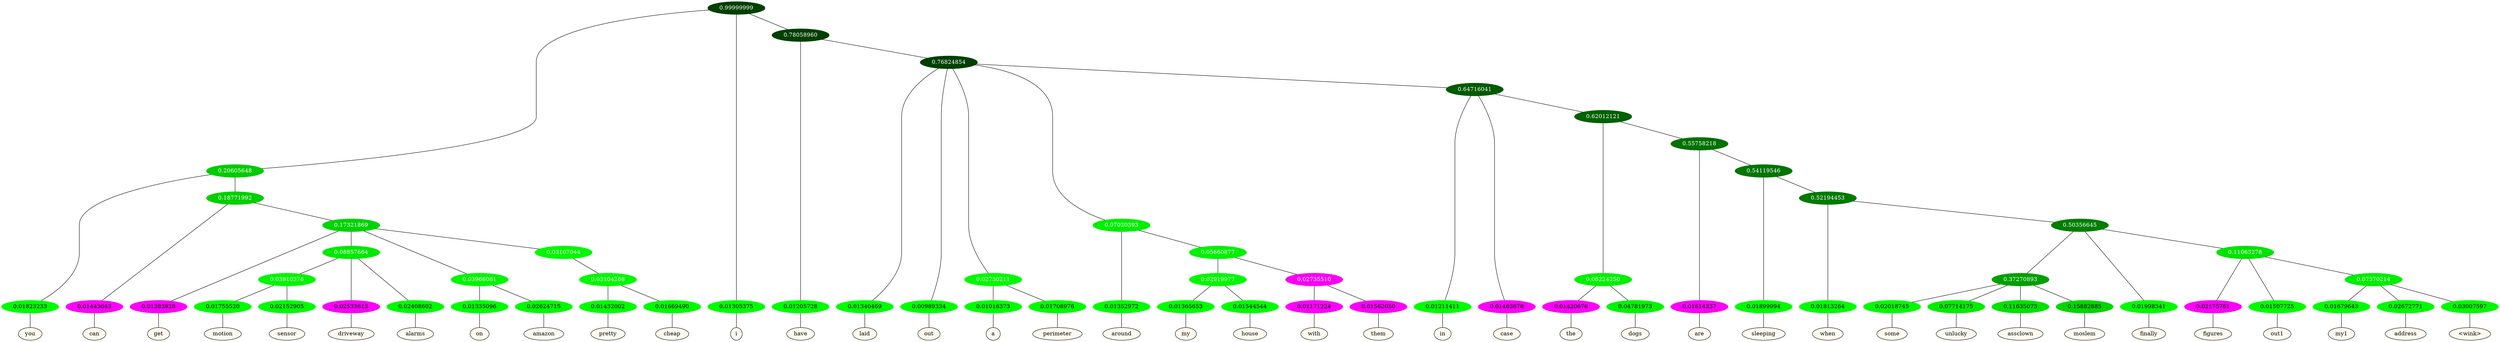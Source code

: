 graph {
	node [format=png height=0.15 nodesep=0.001 ordering=out overlap=prism overlap_scaling=0.01 ranksep=0.001 ratio=0.2 style=filled width=0.15]
	{
		rank=same
		a_w_4 [label=you color=black fillcolor=floralwhite style="filled,solid"]
		a_w_8 [label=can color=black fillcolor=floralwhite style="filled,solid"]
		a_w_15 [label=get color=black fillcolor=floralwhite style="filled,solid"]
		a_w_36 [label=motion color=black fillcolor=floralwhite style="filled,solid"]
		a_w_37 [label=sensor color=black fillcolor=floralwhite style="filled,solid"]
		a_w_27 [label=driveway color=black fillcolor=floralwhite style="filled,solid"]
		a_w_28 [label=alarms color=black fillcolor=floralwhite style="filled,solid"]
		a_w_29 [label=on color=black fillcolor=floralwhite style="filled,solid"]
		a_w_30 [label=amazon color=black fillcolor=floralwhite style="filled,solid"]
		a_w_38 [label=pretty color=black fillcolor=floralwhite style="filled,solid"]
		a_w_39 [label=cheap color=black fillcolor=floralwhite style="filled,solid"]
		a_w_2 [label=i color=black fillcolor=floralwhite style="filled,solid"]
		a_w_6 [label=have color=black fillcolor=floralwhite style="filled,solid"]
		a_w_10 [label=laid color=black fillcolor=floralwhite style="filled,solid"]
		a_w_11 [label=out color=black fillcolor=floralwhite style="filled,solid"]
		a_w_19 [label=a color=black fillcolor=floralwhite style="filled,solid"]
		a_w_20 [label=perimeter color=black fillcolor=floralwhite style="filled,solid"]
		a_w_21 [label=around color=black fillcolor=floralwhite style="filled,solid"]
		a_w_40 [label=my color=black fillcolor=floralwhite style="filled,solid"]
		a_w_41 [label=house color=black fillcolor=floralwhite style="filled,solid"]
		a_w_42 [label=with color=black fillcolor=floralwhite style="filled,solid"]
		a_w_43 [label=them color=black fillcolor=floralwhite style="filled,solid"]
		a_w_23 [label=in color=black fillcolor=floralwhite style="filled,solid"]
		a_w_24 [label=case color=black fillcolor=floralwhite style="filled,solid"]
		a_w_44 [label=the color=black fillcolor=floralwhite style="filled,solid"]
		a_w_45 [label=dogs color=black fillcolor=floralwhite style="filled,solid"]
		a_w_46 [label=are color=black fillcolor=floralwhite style="filled,solid"]
		a_w_48 [label=sleeping color=black fillcolor=floralwhite style="filled,solid"]
		a_w_50 [label=when color=black fillcolor=floralwhite style="filled,solid"]
		a_w_55 [label=some color=black fillcolor=floralwhite style="filled,solid"]
		a_w_56 [label=unlucky color=black fillcolor=floralwhite style="filled,solid"]
		a_w_57 [label=assclown color=black fillcolor=floralwhite style="filled,solid"]
		a_w_58 [label=moslem color=black fillcolor=floralwhite style="filled,solid"]
		a_w_53 [label=finally color=black fillcolor=floralwhite style="filled,solid"]
		a_w_59 [label=figures color=black fillcolor=floralwhite style="filled,solid"]
		a_w_60 [label=out1 color=black fillcolor=floralwhite style="filled,solid"]
		a_w_62 [label=my1 color=black fillcolor=floralwhite style="filled,solid"]
		a_w_63 [label=address color=black fillcolor=floralwhite style="filled,solid"]
		a_w_64 [label="\<wink\>" color=black fillcolor=floralwhite style="filled,solid"]
	}
	a_n_4 -- a_w_4
	a_n_8 -- a_w_8
	a_n_15 -- a_w_15
	a_n_36 -- a_w_36
	a_n_37 -- a_w_37
	a_n_27 -- a_w_27
	a_n_28 -- a_w_28
	a_n_29 -- a_w_29
	a_n_30 -- a_w_30
	a_n_38 -- a_w_38
	a_n_39 -- a_w_39
	a_n_2 -- a_w_2
	a_n_6 -- a_w_6
	a_n_10 -- a_w_10
	a_n_11 -- a_w_11
	a_n_19 -- a_w_19
	a_n_20 -- a_w_20
	a_n_21 -- a_w_21
	a_n_40 -- a_w_40
	a_n_41 -- a_w_41
	a_n_42 -- a_w_42
	a_n_43 -- a_w_43
	a_n_23 -- a_w_23
	a_n_24 -- a_w_24
	a_n_44 -- a_w_44
	a_n_45 -- a_w_45
	a_n_46 -- a_w_46
	a_n_48 -- a_w_48
	a_n_50 -- a_w_50
	a_n_55 -- a_w_55
	a_n_56 -- a_w_56
	a_n_57 -- a_w_57
	a_n_58 -- a_w_58
	a_n_53 -- a_w_53
	a_n_59 -- a_w_59
	a_n_60 -- a_w_60
	a_n_62 -- a_w_62
	a_n_63 -- a_w_63
	a_n_64 -- a_w_64
	{
		rank=same
		a_n_4 [label=0.01823233 color="0.334 1.000 0.982" fontcolor=black]
		a_n_8 [label=0.01443643 color="0.835 1.000 0.986" fontcolor=black]
		a_n_15 [label=0.01383928 color="0.835 1.000 0.986" fontcolor=black]
		a_n_36 [label=0.01755520 color="0.334 1.000 0.982" fontcolor=black]
		a_n_37 [label=0.02152905 color="0.334 1.000 0.978" fontcolor=black]
		a_n_27 [label=0.02533613 color="0.835 1.000 0.975" fontcolor=black]
		a_n_28 [label=0.02408602 color="0.334 1.000 0.976" fontcolor=black]
		a_n_29 [label=0.01335096 color="0.334 1.000 0.987" fontcolor=black]
		a_n_30 [label=0.02624715 color="0.334 1.000 0.974" fontcolor=black]
		a_n_38 [label=0.01432002 color="0.334 1.000 0.986" fontcolor=black]
		a_n_39 [label=0.01669490 color="0.334 1.000 0.983" fontcolor=black]
		a_n_2 [label=0.01305375 color="0.334 1.000 0.987" fontcolor=black]
		a_n_6 [label=0.01205728 color="0.334 1.000 0.988" fontcolor=black]
		a_n_10 [label=0.01340469 color="0.334 1.000 0.987" fontcolor=black]
		a_n_11 [label=0.00989334 color="0.334 1.000 0.990" fontcolor=black]
		a_n_19 [label=0.01016373 color="0.334 1.000 0.990" fontcolor=black]
		a_n_20 [label=0.01708976 color="0.334 1.000 0.983" fontcolor=black]
		a_n_21 [label=0.01352972 color="0.334 1.000 0.986" fontcolor=black]
		a_n_40 [label=0.01365653 color="0.334 1.000 0.986" fontcolor=black]
		a_n_41 [label=0.01544544 color="0.334 1.000 0.985" fontcolor=black]
		a_n_42 [label=0.01171224 color="0.835 1.000 0.988" fontcolor=black]
		a_n_43 [label=0.01562050 color="0.835 1.000 0.984" fontcolor=black]
		a_n_23 [label=0.01211411 color="0.334 1.000 0.988" fontcolor=black]
		a_n_24 [label=0.01463878 color="0.835 1.000 0.985" fontcolor=black]
		a_n_44 [label=0.01420676 color="0.835 1.000 0.986" fontcolor=black]
		a_n_45 [label=0.04781973 color="0.334 1.000 0.952" fontcolor=black]
		a_n_46 [label=0.01614337 color="0.835 1.000 0.984" fontcolor=black]
		a_n_48 [label=0.01899994 color="0.334 1.000 0.981" fontcolor=black]
		a_n_50 [label=0.01813264 color="0.334 1.000 0.982" fontcolor=black]
		a_n_55 [label=0.02018745 color="0.334 1.000 0.980" fontcolor=black]
		a_n_56 [label=0.07714175 color="0.334 1.000 0.923" fontcolor=black]
		a_n_57 [label=0.11635073 color="0.334 1.000 0.884" fontcolor=black]
		a_n_58 [label=0.15882885 color="0.334 1.000 0.841" fontcolor=black]
		a_n_53 [label=0.01998341 color="0.334 1.000 0.980" fontcolor=black]
		a_n_59 [label=0.02175761 color="0.835 1.000 0.978" fontcolor=black]
		a_n_60 [label=0.01507725 color="0.334 1.000 0.985" fontcolor=black]
		a_n_62 [label=0.01679643 color="0.334 1.000 0.983" fontcolor=black]
		a_n_63 [label=0.02672771 color="0.334 1.000 0.973" fontcolor=black]
		a_n_64 [label=0.03007597 color="0.334 1.000 0.970" fontcolor=black]
	}
	a_n_0 [label=0.99999999 color="0.334 1.000 0.250" fontcolor=grey99]
	a_n_1 [label=0.20605648 color="0.334 1.000 0.794" fontcolor=grey99]
	a_n_0 -- a_n_1
	a_n_0 -- a_n_2
	a_n_3 [label=0.78058960 color="0.334 1.000 0.250" fontcolor=grey99]
	a_n_0 -- a_n_3
	a_n_1 -- a_n_4
	a_n_5 [label=0.18771992 color="0.334 1.000 0.812" fontcolor=grey99]
	a_n_1 -- a_n_5
	a_n_3 -- a_n_6
	a_n_7 [label=0.76824854 color="0.334 1.000 0.250" fontcolor=grey99]
	a_n_3 -- a_n_7
	a_n_5 -- a_n_8
	a_n_9 [label=0.17321869 color="0.334 1.000 0.827" fontcolor=grey99]
	a_n_5 -- a_n_9
	a_n_7 -- a_n_10
	a_n_7 -- a_n_11
	a_n_12 [label=0.02730211 color="0.334 1.000 0.973" fontcolor=grey99]
	a_n_7 -- a_n_12
	a_n_13 [label=0.07020393 color="0.334 1.000 0.930" fontcolor=grey99]
	a_n_7 -- a_n_13
	a_n_14 [label=0.64716041 color="0.334 1.000 0.353" fontcolor=grey99]
	a_n_7 -- a_n_14
	a_n_9 -- a_n_15
	a_n_16 [label=0.08857664 color="0.334 1.000 0.911" fontcolor=grey99]
	a_n_9 -- a_n_16
	a_n_17 [label=0.03966081 color="0.334 1.000 0.960" fontcolor=grey99]
	a_n_9 -- a_n_17
	a_n_18 [label=0.03107044 color="0.334 1.000 0.969" fontcolor=grey99]
	a_n_9 -- a_n_18
	a_n_12 -- a_n_19
	a_n_12 -- a_n_20
	a_n_13 -- a_n_21
	a_n_22 [label=0.05660877 color="0.334 1.000 0.943" fontcolor=grey99]
	a_n_13 -- a_n_22
	a_n_14 -- a_n_23
	a_n_14 -- a_n_24
	a_n_25 [label=0.62012121 color="0.334 1.000 0.380" fontcolor=grey99]
	a_n_14 -- a_n_25
	a_n_26 [label=0.03910376 color="0.334 1.000 0.961" fontcolor=grey99]
	a_n_16 -- a_n_26
	a_n_16 -- a_n_27
	a_n_16 -- a_n_28
	a_n_17 -- a_n_29
	a_n_17 -- a_n_30
	a_n_31 [label=0.03104268 color="0.334 1.000 0.969" fontcolor=grey99]
	a_n_18 -- a_n_31
	a_n_32 [label=0.02919977 color="0.334 1.000 0.971" fontcolor=grey99]
	a_n_22 -- a_n_32
	a_n_33 [label=0.02735510 color="0.835 1.000 0.973" fontcolor=grey99]
	a_n_22 -- a_n_33
	a_n_34 [label=0.06224250 color="0.334 1.000 0.938" fontcolor=grey99]
	a_n_25 -- a_n_34
	a_n_35 [label=0.55758218 color="0.334 1.000 0.442" fontcolor=grey99]
	a_n_25 -- a_n_35
	a_n_26 -- a_n_36
	a_n_26 -- a_n_37
	a_n_31 -- a_n_38
	a_n_31 -- a_n_39
	a_n_32 -- a_n_40
	a_n_32 -- a_n_41
	a_n_33 -- a_n_42
	a_n_33 -- a_n_43
	a_n_34 -- a_n_44
	a_n_34 -- a_n_45
	a_n_35 -- a_n_46
	a_n_47 [label=0.54119546 color="0.334 1.000 0.459" fontcolor=grey99]
	a_n_35 -- a_n_47
	a_n_47 -- a_n_48
	a_n_49 [label=0.52194453 color="0.334 1.000 0.478" fontcolor=grey99]
	a_n_47 -- a_n_49
	a_n_49 -- a_n_50
	a_n_51 [label=0.50356645 color="0.334 1.000 0.496" fontcolor=grey99]
	a_n_49 -- a_n_51
	a_n_52 [label=0.37270893 color="0.334 1.000 0.627" fontcolor=grey99]
	a_n_51 -- a_n_52
	a_n_51 -- a_n_53
	a_n_54 [label=0.11063278 color="0.334 1.000 0.889" fontcolor=grey99]
	a_n_51 -- a_n_54
	a_n_52 -- a_n_55
	a_n_52 -- a_n_56
	a_n_52 -- a_n_57
	a_n_52 -- a_n_58
	a_n_54 -- a_n_59
	a_n_54 -- a_n_60
	a_n_61 [label=0.07370214 color="0.334 1.000 0.926" fontcolor=grey99]
	a_n_54 -- a_n_61
	a_n_61 -- a_n_62
	a_n_61 -- a_n_63
	a_n_61 -- a_n_64
}
